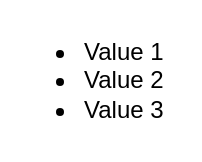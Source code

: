 <mxfile version="13.6.5">
    <diagram id="A4p1ylglJDrXnRZwMr1b" name="ページ1">
        <mxGraphModel dx="842" dy="808" grid="1" gridSize="10" guides="1" tooltips="1" connect="1" arrows="1" fold="1" page="1" pageScale="1" pageWidth="827" pageHeight="1169" math="0" shadow="0">
            <root>
                <mxCell id="0"/>
                <mxCell id="1" parent="0"/>
                <mxCell id="2" value="&lt;ul&gt;&lt;li&gt;Value 1&lt;/li&gt;&lt;li&gt;Value 2&lt;/li&gt;&lt;li&gt;Value 3&lt;/li&gt;&lt;/ul&gt;" style="text;strokeColor=none;fillColor=none;html=1;whiteSpace=wrap;verticalAlign=middle;overflow=hidden;" vertex="1" parent="1">
                    <mxGeometry x="-30" y="370" width="100" height="80" as="geometry"/>
                </mxCell>
            </root>
        </mxGraphModel>
    </diagram>
</mxfile>
